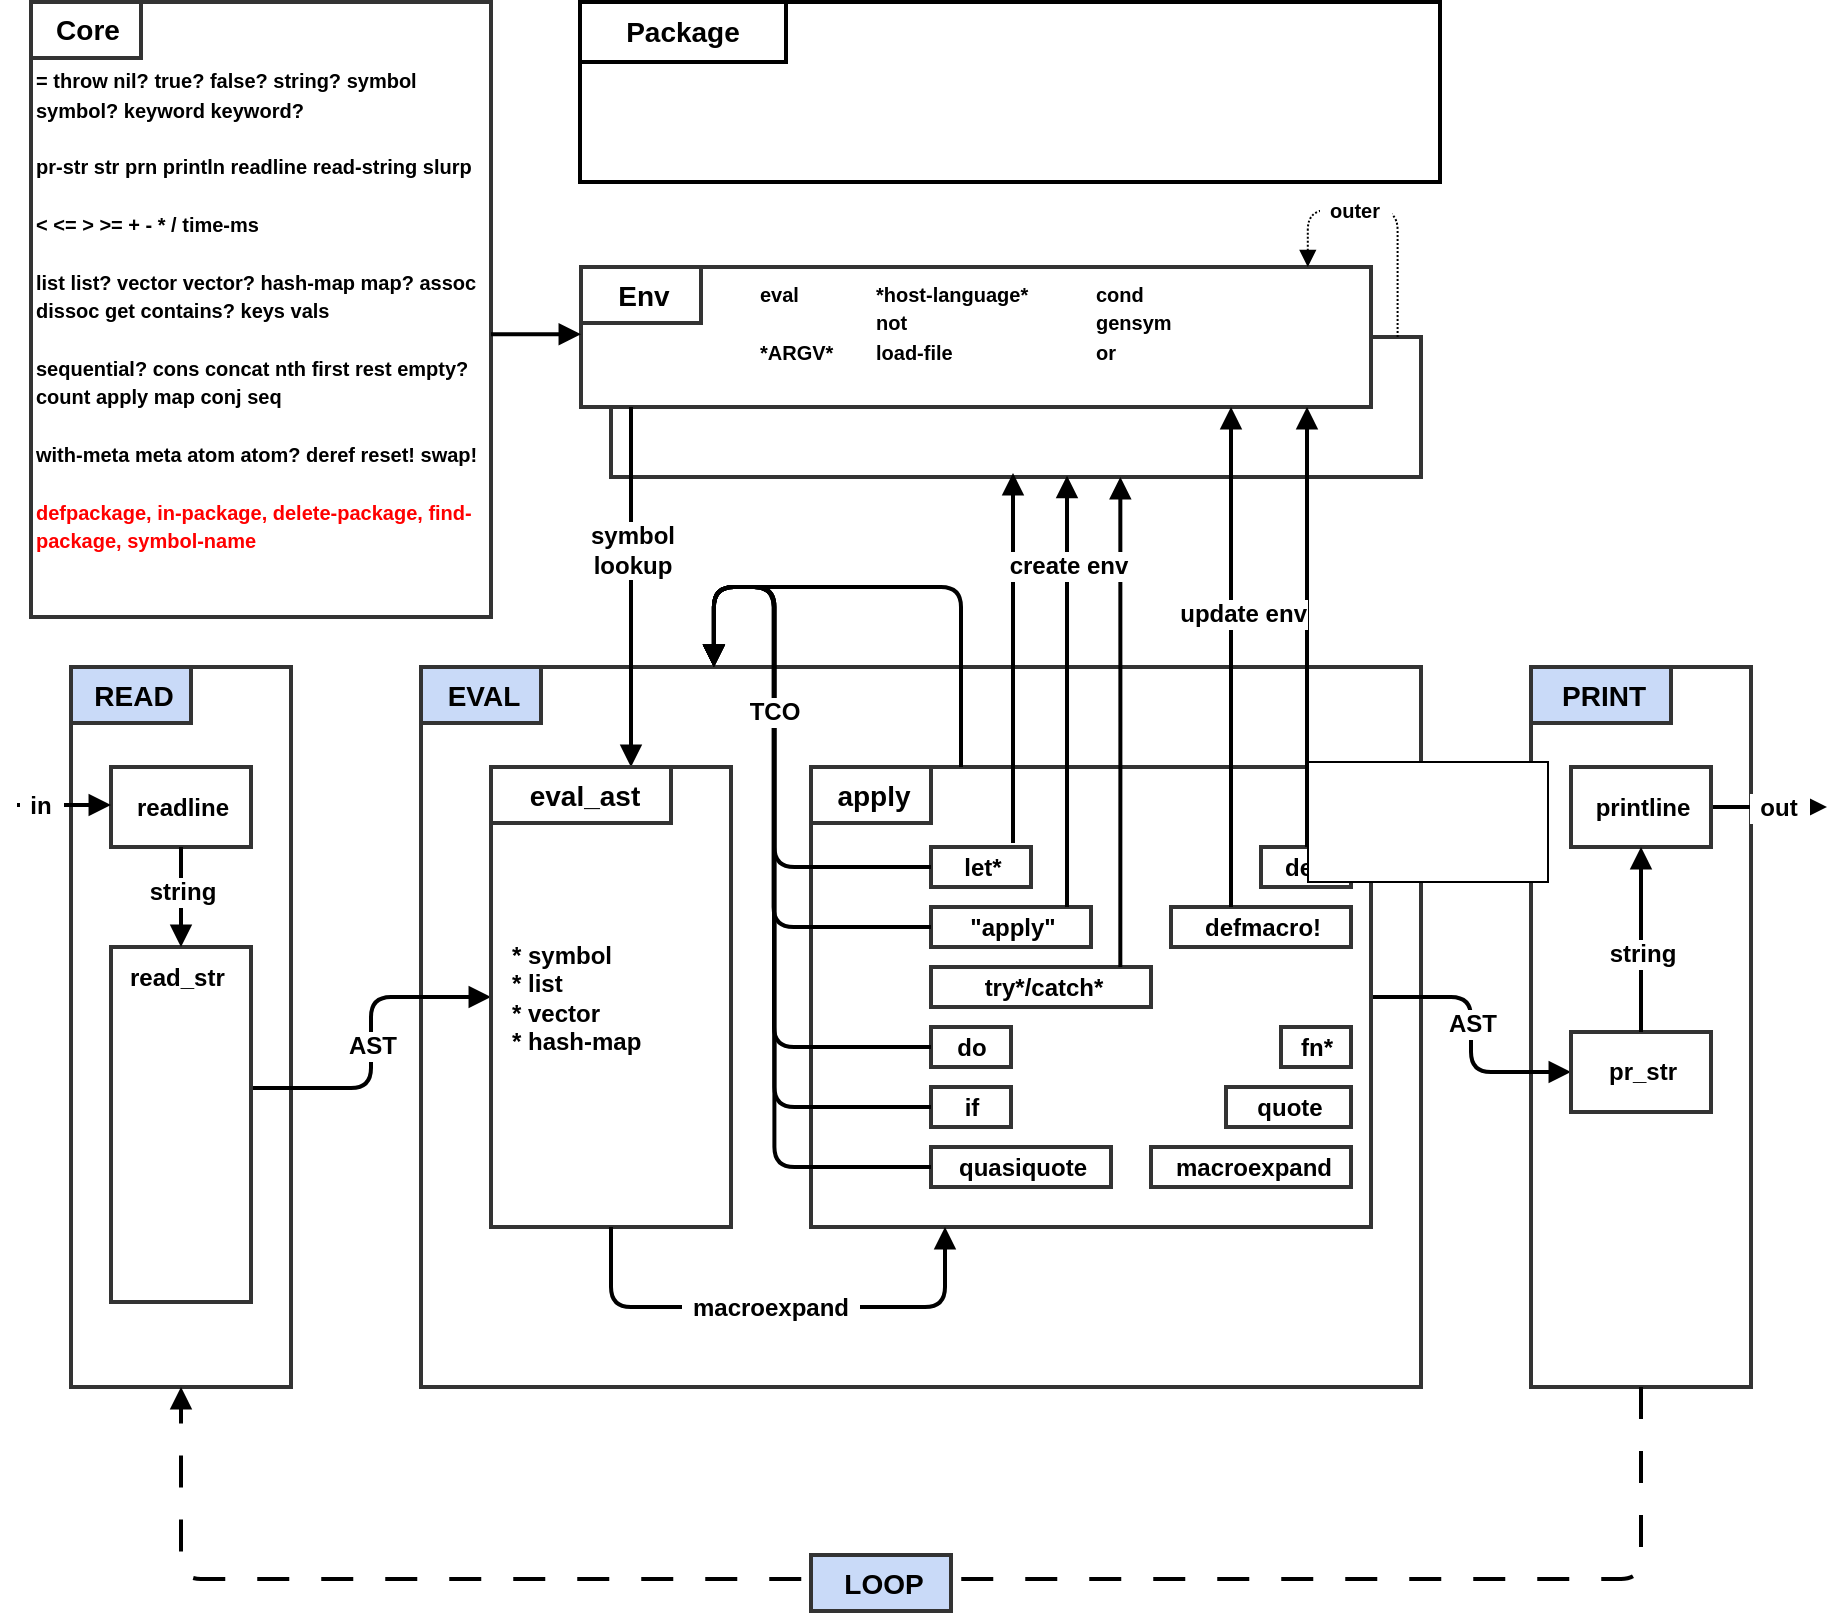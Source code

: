 <mxfile version="21.2.8" type="device">
  <diagram name="Seite-1" id="QAbAI5rMIwtQ6K1eXTz9">
    <mxGraphModel dx="1434" dy="2159" grid="1" gridSize="10" guides="1" tooltips="1" connect="1" arrows="1" fold="1" page="1" pageScale="1" pageWidth="827" pageHeight="1169" math="0" shadow="0">
      <root>
        <mxCell id="0" />
        <mxCell id="1" parent="0" />
        <mxCell id="bmq9btDstb2rBGlfxvXh-1" value="" style="group" vertex="1" connectable="0" parent="1">
          <mxGeometry x="306" y="-80" width="523" height="160" as="geometry" />
        </mxCell>
        <mxCell id="4_vxQsadACFQhMmcrZ8h-2" value="" style="rounded=0;whiteSpace=wrap;html=1;strokeWidth=2;" parent="bmq9btDstb2rBGlfxvXh-1" vertex="1">
          <mxGeometry width="430" height="90" as="geometry" />
        </mxCell>
        <mxCell id="4_vxQsadACFQhMmcrZ8h-3" value="&lt;b&gt;&lt;font style=&quot;font-size: 14px;&quot;&gt;Package&lt;/font&gt;&lt;/b&gt;" style="rounded=0;whiteSpace=wrap;html=1;strokeWidth=2;" parent="bmq9btDstb2rBGlfxvXh-1" vertex="1">
          <mxGeometry width="103" height="30" as="geometry" />
        </mxCell>
        <mxCell id="c9HfcHfPdhRfk0jndsiD-1" value="&lt;div style=&#39;width: 385.8px;height:auto;word-break: break-word;&#39;&gt;&lt;div align=&quot;left&quot;&gt;&lt;span style=&quot;font-size:12px;font-weight:bold;font-family:Arial;text-decoration:none; line-height: normal;&quot;&gt;ENV&lt;/span&gt;&lt;/div&gt;&lt;/div&gt;" style="shape=rect;shadow=0;strokeWidth=2;fillColor=#FFFFFF;strokeColor=#333333;opacity=100.0;html=1;nl2Br=0;verticalAlign=top;align=left;spacingLeft=14.1;spacingRight=6;spacingTop=1.0;spacingBottom=8;whiteSpace=wrap;gliffyId=56;" parent="1" vertex="1">
          <mxGeometry x="321.5" y="87.5" width="405" height="70" as="geometry" />
        </mxCell>
        <mxCell id="c9HfcHfPdhRfk0jndsiD-2" style="shape=rect;shadow=0;strokeWidth=2;fillColor=#FFFFFF;strokeColor=#333333;opacity=100.0;gliffyId=0;" parent="1" vertex="1">
          <mxGeometry x="51.5" y="252.5" width="110" height="360" as="geometry" />
        </mxCell>
        <mxCell id="c9HfcHfPdhRfk0jndsiD-3" style="shape=rect;shadow=0;strokeWidth=2;fillColor=#FFFFFF;strokeColor=#333333;opacity=100.0;gliffyId=2;" parent="1" vertex="1">
          <mxGeometry x="226.5" y="252.5" width="500" height="360" as="geometry" />
        </mxCell>
        <mxCell id="c9HfcHfPdhRfk0jndsiD-4" style="shape=filledEdge;strokeWidth=2;strokeColor=#000000;fillColor=none;startArrow=none;startFill=0;startSize=6;endArrow=block;endFill=1;endSize=6;rounded=1;html=1;nl2Br=0;gliffyId=9;edgeStyle=orthogonalEdgeStyle;" parent="1" source="c9HfcHfPdhRfk0jndsiD-13" target="c9HfcHfPdhRfk0jndsiD-10" edge="1">
          <mxGeometry width="100" height="100" relative="1" as="geometry">
            <Array as="points">
              <mxPoint x="141.5" y="463.033" />
              <mxPoint x="201.5" y="463.033" />
              <mxPoint x="201.5" y="417.5" />
              <mxPoint x="261.5" y="417.5" />
            </Array>
          </mxGeometry>
        </mxCell>
        <mxCell id="c9HfcHfPdhRfk0jndsiD-5" value="&lt;div style=&#39;width: 35.0px;height:auto;word-break: break-word;&#39;&gt;&lt;div align=&quot;center&quot;&gt;&lt;span style=&quot;font-size:12px;font-weight:bold;font-family:Arial; line-height: 0;&quot;&gt;&lt;span style=&quot; line-height: normal;&quot;&gt;AST&lt;/span&gt;&lt;/span&gt;&lt;/div&gt;&lt;/div&gt;" style="text;html=1;nl2Br=0;points=[];labelBackgroundColor=#FFFFFF;html=1;nl2Br=0;verticalAlign=middle;align=center;spacingLeft=0.0;spacingRight=0;gliffyId=98;" parent="c9HfcHfPdhRfk0jndsiD-4" vertex="1">
          <mxGeometry x="-0.023" relative="1" as="geometry">
            <mxPoint as="offset" />
          </mxGeometry>
        </mxCell>
        <mxCell id="c9HfcHfPdhRfk0jndsiD-6" style="shape=rect;shadow=0;strokeWidth=2;fillColor=#FFFFFF;strokeColor=#333333;opacity=100.0;gliffyId=13;" parent="1" vertex="1">
          <mxGeometry x="781.5" y="252.5" width="110" height="360" as="geometry" />
        </mxCell>
        <mxCell id="c9HfcHfPdhRfk0jndsiD-7" style="shape=filledEdge;strokeWidth=2;strokeColor=#000000;fillColor=none;startArrow=none;startFill=0;startSize=6;endArrow=block;endFill=1;endSize=6;rounded=1;dashed=1;fixDash=1;dashPattern=16.0 16.0;gliffyId=15;edgeStyle=orthogonalEdgeStyle;" parent="1" source="c9HfcHfPdhRfk0jndsiD-6" target="c9HfcHfPdhRfk0jndsiD-2" edge="1">
          <mxGeometry width="100" height="100" relative="1" as="geometry">
            <Array as="points">
              <mxPoint x="836.5" y="612.5" />
              <mxPoint x="836.5" y="708.5" />
              <mxPoint x="106.5" y="708.5" />
              <mxPoint x="106.5" y="612.5" />
            </Array>
          </mxGeometry>
        </mxCell>
        <mxCell id="c9HfcHfPdhRfk0jndsiD-8" style="shape=filledEdge;strokeWidth=2;strokeColor=#000000;fillColor=none;startArrow=none;startFill=0;startSize=6;endArrow=block;endFill=1;endSize=6;rounded=1;html=1;nl2Br=0;gliffyId=17;edgeStyle=orthogonalEdgeStyle;" parent="1" source="c9HfcHfPdhRfk0jndsiD-11" target="c9HfcHfPdhRfk0jndsiD-21" edge="1">
          <mxGeometry width="100" height="100" relative="1" as="geometry">
            <Array as="points">
              <mxPoint x="701.5" y="417.5" />
              <mxPoint x="751.5" y="417.5" />
              <mxPoint x="751.5" y="455" />
              <mxPoint x="801.5" y="455" />
            </Array>
          </mxGeometry>
        </mxCell>
        <mxCell id="c9HfcHfPdhRfk0jndsiD-9" value="&lt;div style=&#39;width: 35.0px;height:auto;word-break: break-word;&#39;&gt;&lt;div align=&quot;center&quot;&gt;&lt;span style=&quot;font-size:12px;font-weight:bold;font-family:Arial; line-height: 0;&quot;&gt;&lt;span style=&quot; line-height: normal;&quot;&gt;AST&lt;/span&gt;&lt;/span&gt;&lt;/div&gt;&lt;/div&gt;" style="text;html=1;nl2Br=0;points=[];labelBackgroundColor=#FFFFFF;html=1;nl2Br=0;verticalAlign=middle;align=center;spacingLeft=0.0;spacingRight=0;gliffyId=99;" parent="c9HfcHfPdhRfk0jndsiD-8" vertex="1">
          <mxGeometry x="-0.075" relative="1" as="geometry">
            <mxPoint as="offset" />
          </mxGeometry>
        </mxCell>
        <mxCell id="c9HfcHfPdhRfk0jndsiD-10" value="&lt;div style=&#39;width: 113.0px;height:auto;word-break: break-word;&#39;&gt;&lt;div align=&quot;left&quot;&gt;&lt;span style=&quot;font-size:12px;font-weight:bold;font-family:Arial;text-decoration:none; line-height: 0;&quot;&gt;&lt;span style=&quot;text-decoration:none; line-height: normal;&quot;&gt;* symbol&lt;/span&gt;&lt;/span&gt;&lt;/div&gt;&lt;div align=&quot;left&quot;&gt;&lt;span style=&quot;font-size:12px;font-weight:bold;font-family:Arial;text-decoration:none; line-height: 0;&quot;&gt;&lt;span style=&quot;text-decoration:none; line-height: normal;&quot;&gt;* list&lt;/span&gt;&lt;/span&gt;&lt;/div&gt;&lt;div align=&quot;left&quot;&gt;&lt;span style=&quot;font-size:12px;font-weight:bold;font-family:Arial;text-decoration:none; line-height: 0;&quot;&gt;&lt;span style=&quot;text-decoration:none; line-height: normal;&quot;&gt;* vector&lt;/span&gt;&lt;/span&gt;&lt;/div&gt;&lt;div align=&quot;left&quot;&gt;&lt;span style=&quot;font-size:12px;font-weight:bold;font-family:Arial;text-decoration:none; line-height: 0;&quot;&gt;&lt;span style=&quot;text-decoration:none; line-height: normal;&quot;&gt;* hash-map&lt;/span&gt;&lt;/span&gt;&lt;/div&gt;&lt;/div&gt;" style="shape=rect;shadow=0;strokeWidth=2;fillColor=#FFFFFF;strokeColor=#333333;opacity=100.0;html=1;nl2Br=0;verticalAlign=middle;align=left;spacingLeft=8.0;spacingRight=6;whiteSpace=wrap;gliffyId=18;" parent="1" vertex="1">
          <mxGeometry x="261.5" y="302.5" width="120" height="230" as="geometry" />
        </mxCell>
        <mxCell id="c9HfcHfPdhRfk0jndsiD-11" style="shape=rect;shadow=0;strokeWidth=2;fillColor=#FFFFFF;strokeColor=#333333;opacity=100.0;gliffyId=20;" parent="1" vertex="1">
          <mxGeometry x="421.5" y="302.5" width="280" height="230" as="geometry" />
        </mxCell>
        <mxCell id="c9HfcHfPdhRfk0jndsiD-12" value="&lt;div style=&#39;width: 64.2px;height:auto;word-break: break-word;&#39;&gt;&lt;div align=&quot;center&quot;&gt;&lt;span style=&quot;font-size:12px;font-weight:bold;font-family:Arial;text-decoration:none; line-height: 0;&quot;&gt;&lt;span style=&quot;text-decoration:none; line-height: normal;&quot;&gt;readline&lt;/span&gt;&lt;/span&gt;&lt;/div&gt;&lt;/div&gt;" style="shape=rect;shadow=0;strokeWidth=2;fillColor=#FFFFFF;strokeColor=#333333;opacity=100.0;html=1;nl2Br=0;verticalAlign=middle;align=center;spacingLeft=7.4;spacingRight=6;whiteSpace=wrap;gliffyId=22;" parent="1" vertex="1">
          <mxGeometry x="71.5" y="302.5" width="70" height="40" as="geometry" />
        </mxCell>
        <mxCell id="c9HfcHfPdhRfk0jndsiD-13" value="&lt;div style=&#39;width: 64.2px;height:auto;word-break: break-word;&#39;&gt;&lt;div align=&quot;left&quot;&gt;&lt;span style=&quot;font-size:12px;font-weight:bold;font-family:Arial;text-decoration:none; line-height: 0;&quot;&gt;&lt;span style=&quot;text-decoration:none; line-height: normal;&quot;&gt;read_str&lt;/span&gt;&lt;/span&gt;&lt;/div&gt;&lt;/div&gt;" style="shape=rect;shadow=0;strokeWidth=2;fillColor=#FFFFFF;strokeColor=#333333;opacity=100.0;html=1;nl2Br=0;verticalAlign=top;align=left;spacingLeft=7.4;spacingRight=6;spacingTop=1.0;spacingBottom=8;whiteSpace=wrap;gliffyId=24;" parent="1" vertex="1">
          <mxGeometry x="71.5" y="392.5" width="70" height="177.5" as="geometry" />
        </mxCell>
        <mxCell id="c9HfcHfPdhRfk0jndsiD-14" style="shape=filledEdge;strokeWidth=2;strokeColor=#000000;fillColor=none;startArrow=none;startFill=0;startSize=6;endArrow=block;endFill=1;endSize=6;rounded=1;html=1;nl2Br=0;gliffyId=26;edgeStyle=orthogonalEdgeStyle;" parent="1" source="c9HfcHfPdhRfk0jndsiD-12" target="c9HfcHfPdhRfk0jndsiD-13" edge="1">
          <mxGeometry width="100" height="100" relative="1" as="geometry">
            <Array as="points">
              <mxPoint x="106.5" y="342.5" />
              <mxPoint x="106.5" y="359.167" />
              <mxPoint x="106.5" y="375.833" />
              <mxPoint x="106.5" y="392.5" />
            </Array>
          </mxGeometry>
        </mxCell>
        <mxCell id="c9HfcHfPdhRfk0jndsiD-15" value="&lt;div style=&#39;width: 44.0px;height:auto;word-break: break-word;&#39;&gt;&lt;div align=&quot;center&quot;&gt;&lt;span style=&quot;font-size:12px;font-weight:bold;font-family:Arial; line-height: 0;&quot;&gt;&lt;span style=&quot; line-height: normal;&quot;&gt;string&lt;/span&gt;&lt;/span&gt;&lt;/div&gt;&lt;/div&gt;" style="text;html=1;nl2Br=0;points=[];labelBackgroundColor=#FFFFFF;html=1;nl2Br=0;verticalAlign=middle;align=center;spacingLeft=0.0;spacingRight=0;gliffyId=184;" parent="c9HfcHfPdhRfk0jndsiD-14" vertex="1">
          <mxGeometry x="-0.12" relative="1" as="geometry">
            <mxPoint as="offset" />
          </mxGeometry>
        </mxCell>
        <mxCell id="c9HfcHfPdhRfk0jndsiD-16" style="shape=filledEdge;strokeWidth=2;strokeColor=#000000;fillColor=none;startArrow=none;startFill=0;startSize=6;endArrow=block;endFill=1;endSize=6;rounded=1;html=1;nl2Br=0;gliffyId=27;edgeStyle=orthogonalEdgeStyle;" parent="1" target="c9HfcHfPdhRfk0jndsiD-12" edge="1">
          <mxGeometry width="100" height="100" relative="1" as="geometry">
            <mxPoint x="24.5" y="321.5" as="sourcePoint" />
            <Array as="points">
              <mxPoint x="40.17" y="321.5" />
              <mxPoint x="55.84" y="321.5" />
              <mxPoint x="71.511" y="321.5" />
            </Array>
          </mxGeometry>
        </mxCell>
        <mxCell id="c9HfcHfPdhRfk0jndsiD-17" value="&lt;div style=&#39;width: 22.0px;height:auto;word-break: break-word;&#39;&gt;&lt;div align=&quot;center&quot;&gt;&lt;span style=&quot;font-size:12px;font-weight:bold;font-family:Arial; line-height: 0;&quot;&gt;&lt;span style=&quot; line-height: normal;&quot;&gt;in&lt;/span&gt;&lt;/span&gt;&lt;/div&gt;&lt;/div&gt;" style="text;html=1;nl2Br=0;points=[];labelBackgroundColor=#FFFFFF;html=1;nl2Br=0;verticalAlign=middle;align=center;spacingLeft=0.0;spacingRight=0;gliffyId=100;" parent="c9HfcHfPdhRfk0jndsiD-16" vertex="1">
          <mxGeometry x="-0.532" relative="1" as="geometry">
            <mxPoint as="offset" />
          </mxGeometry>
        </mxCell>
        <mxCell id="c9HfcHfPdhRfk0jndsiD-18" style="shape=filledEdge;strokeWidth=2;strokeColor=#000000;fillColor=none;startArrow=none;startFill=0;startSize=6;endArrow=block;endFill=1;endSize=6;rounded=1;html=1;nl2Br=0;gliffyId=29;edgeStyle=orthogonalEdgeStyle;" parent="1" source="c9HfcHfPdhRfk0jndsiD-20" edge="1">
          <mxGeometry width="100" height="100" relative="1" as="geometry">
            <mxPoint x="929.5" y="322.5" as="targetPoint" />
            <Array as="points">
              <mxPoint x="871.5" y="322.5" />
              <mxPoint x="890.833" y="322.5" />
              <mxPoint x="910.167" y="322.5" />
            </Array>
          </mxGeometry>
        </mxCell>
        <mxCell id="c9HfcHfPdhRfk0jndsiD-19" value="&lt;div style=&#39;width: 30.0px;height:auto;word-break: break-word;&#39;&gt;&lt;div align=&quot;center&quot;&gt;&lt;span style=&quot;font-size:12px;font-weight:bold;font-family:Arial; line-height: 0;&quot;&gt;&lt;span style=&quot; line-height: normal;&quot;&gt;out&lt;/span&gt;&lt;/span&gt;&lt;/div&gt;&lt;/div&gt;" style="text;html=1;nl2Br=0;points=[];labelBackgroundColor=#FFFFFF;html=1;nl2Br=0;verticalAlign=middle;align=center;spacingLeft=0.0;spacingRight=0;gliffyId=109;" parent="c9HfcHfPdhRfk0jndsiD-18" vertex="1">
          <mxGeometry x="0.138" relative="1" as="geometry">
            <mxPoint as="offset" />
          </mxGeometry>
        </mxCell>
        <mxCell id="c9HfcHfPdhRfk0jndsiD-20" value="&lt;div style=&#39;width: 64.2px;height:auto;word-break: break-word;&#39;&gt;&lt;div align=&quot;center&quot;&gt;&lt;span style=&quot;font-size:12px;font-weight:bold;font-family:Arial;text-decoration:none; line-height: 0;&quot;&gt;&lt;span style=&quot;text-decoration:none; line-height: normal;&quot;&gt;printline&lt;/span&gt;&lt;/span&gt;&lt;/div&gt;&lt;/div&gt;" style="shape=rect;shadow=0;strokeWidth=2;fillColor=#FFFFFF;strokeColor=#333333;opacity=100.0;html=1;nl2Br=0;verticalAlign=middle;align=center;spacingLeft=7.4;spacingRight=6;whiteSpace=wrap;gliffyId=30;" parent="1" vertex="1">
          <mxGeometry x="801.5" y="302.5" width="70" height="40" as="geometry" />
        </mxCell>
        <mxCell id="c9HfcHfPdhRfk0jndsiD-21" value="&lt;div style=&#39;width: 64.2px;height:auto;word-break: break-word;&#39;&gt;&lt;div align=&quot;center&quot;&gt;&lt;span style=&quot;font-size:12px;font-weight:bold;font-family:Arial;text-decoration:none; line-height: 0;&quot;&gt;&lt;span style=&quot;text-decoration:none; line-height: normal;&quot;&gt;pr_str&lt;/span&gt;&lt;/span&gt;&lt;/div&gt;&lt;/div&gt;" style="shape=rect;shadow=0;strokeWidth=2;fillColor=#FFFFFF;strokeColor=#333333;opacity=100.0;html=1;nl2Br=0;verticalAlign=middle;align=center;spacingLeft=7.4;spacingRight=6;whiteSpace=wrap;gliffyId=32;" parent="1" vertex="1">
          <mxGeometry x="801.5" y="435" width="70" height="40" as="geometry" />
        </mxCell>
        <mxCell id="c9HfcHfPdhRfk0jndsiD-22" style="shape=filledEdge;strokeWidth=2;strokeColor=#000000;fillColor=none;startArrow=none;startFill=0;startSize=6;endArrow=block;endFill=1;endSize=6;rounded=1;html=1;nl2Br=0;gliffyId=34;edgeStyle=orthogonalEdgeStyle;" parent="1" source="c9HfcHfPdhRfk0jndsiD-21" target="c9HfcHfPdhRfk0jndsiD-20" edge="1">
          <mxGeometry width="100" height="100" relative="1" as="geometry">
            <Array as="points">
              <mxPoint x="836.5" y="435" />
              <mxPoint x="836.5" y="404.167" />
              <mxPoint x="836.5" y="373.333" />
              <mxPoint x="836.5" y="342.5" />
            </Array>
          </mxGeometry>
        </mxCell>
        <mxCell id="c9HfcHfPdhRfk0jndsiD-23" value="&lt;div style=&#39;width: 44.0px;height:auto;word-break: break-word;&#39;&gt;&lt;div align=&quot;center&quot;&gt;&lt;span style=&quot;font-size:12px;font-weight:bold;font-family:Arial; line-height: 0;&quot;&gt;&lt;span style=&quot; line-height: normal;&quot;&gt;string&lt;/span&gt;&lt;/span&gt;&lt;/div&gt;&lt;/div&gt;" style="text;html=1;nl2Br=0;points=[];labelBackgroundColor=#FFFFFF;html=1;nl2Br=0;verticalAlign=middle;align=center;spacingLeft=0.0;spacingRight=0;gliffyId=185;" parent="c9HfcHfPdhRfk0jndsiD-22" vertex="1">
          <mxGeometry x="-0.157" relative="1" as="geometry">
            <mxPoint as="offset" />
          </mxGeometry>
        </mxCell>
        <mxCell id="c9HfcHfPdhRfk0jndsiD-24" style="shape=filledEdge;strokeWidth=2;strokeColor=#000000;fillColor=none;startArrow=none;startFill=0;startSize=6;endArrow=block;endFill=1;endSize=6;rounded=1;gliffyId=36;edgeStyle=orthogonalEdgeStyle;" parent="1" source="c9HfcHfPdhRfk0jndsiD-11" target="c9HfcHfPdhRfk0jndsiD-3" edge="1">
          <mxGeometry width="100" height="100" relative="1" as="geometry">
            <Array as="points">
              <mxPoint x="496.5" y="302.5" />
              <mxPoint x="496.5" y="212.5" />
              <mxPoint x="372.947" y="212.5" />
              <mxPoint x="372.947" y="252.5" />
            </Array>
          </mxGeometry>
        </mxCell>
        <mxCell id="c9HfcHfPdhRfk0jndsiD-25" style="shape=filledEdge;strokeWidth=2;strokeColor=#000000;fillColor=none;startArrow=none;startFill=0;startSize=6;endArrow=block;endFill=1;endSize=6;rounded=1;html=1;nl2Br=0;gliffyId=42;edgeStyle=orthogonalEdgeStyle;" parent="1" source="c9HfcHfPdhRfk0jndsiD-10" target="c9HfcHfPdhRfk0jndsiD-11" edge="1">
          <mxGeometry width="100" height="100" relative="1" as="geometry">
            <Array as="points">
              <mxPoint x="321.5" y="532.5" />
              <mxPoint x="321.5" y="572.5" />
              <mxPoint x="488.5" y="572.5" />
              <mxPoint x="488.5" y="532.5" />
            </Array>
          </mxGeometry>
        </mxCell>
        <mxCell id="c9HfcHfPdhRfk0jndsiD-26" value="&lt;div style=&#39;width: 89.0px;height:auto;word-break: break-word;&#39;&gt;&lt;div align=&quot;center&quot;&gt;&lt;span style=&quot;font-size:12px;font-weight:bold;font-family:Arial; line-height: 0;&quot;&gt;&lt;span style=&quot; line-height: normal;&quot;&gt;macroexpand&lt;/span&gt;&lt;/span&gt;&lt;/div&gt;&lt;/div&gt;" style="text;html=1;nl2Br=0;points=[];labelBackgroundColor=#FFFFFF;html=1;nl2Br=0;verticalAlign=middle;align=center;spacingLeft=0.0;spacingRight=0;gliffyId=187;" parent="c9HfcHfPdhRfk0jndsiD-25" vertex="1">
          <mxGeometry x="-0.031" relative="1" as="geometry">
            <mxPoint as="offset" />
          </mxGeometry>
        </mxCell>
        <mxCell id="c9HfcHfPdhRfk0jndsiD-27" style="shape=rect;shadow=0;strokeWidth=2;fillColor=#FFFFFF;strokeColor=#333333;opacity=100.0;gliffyId=44;" parent="1" vertex="1">
          <mxGeometry x="306.5" y="52.5" width="395" height="70" as="geometry" />
        </mxCell>
        <mxCell id="c9HfcHfPdhRfk0jndsiD-28" style="shape=filledEdge;strokeWidth=2;strokeColor=#000000;fillColor=none;startArrow=none;startFill=0;startSize=6;endArrow=block;endFill=1;endSize=6;rounded=1;html=1;nl2Br=0;gliffyId=46;edgeStyle=orthogonalEdgeStyle;" parent="1" source="c9HfcHfPdhRfk0jndsiD-27" target="c9HfcHfPdhRfk0jndsiD-34" edge="1">
          <mxGeometry width="100" height="100" relative="1" as="geometry">
            <Array as="points">
              <mxPoint x="331.5" y="122.5" />
              <mxPoint x="331.5" y="182.504" />
              <mxPoint x="331.5" y="242.507" />
              <mxPoint x="331.5" y="302.511" />
            </Array>
          </mxGeometry>
        </mxCell>
        <mxCell id="c9HfcHfPdhRfk0jndsiD-29" value="&lt;div style=&#39;width: 53.0px;height:auto;word-break: break-word;&#39;&gt;&lt;div align=&quot;center&quot;&gt;&lt;span style=&quot;font-size:12px;font-weight:bold;font-family:Arial; line-height: 0;&quot;&gt;&lt;span style=&quot; line-height: normal;&quot;&gt;symbol&lt;/span&gt;&lt;/span&gt;&lt;/div&gt;&lt;div align=&quot;center&quot;&gt;&lt;span style=&quot;font-size:12px;font-weight:bold;font-family:Arial; line-height: 0;&quot;&gt;&lt;span style=&quot; line-height: normal;&quot;&gt;lookup&lt;/span&gt;&lt;/span&gt;&lt;/div&gt;&lt;/div&gt;" style="text;html=1;nl2Br=0;points=[];labelBackgroundColor=#FFFFFF;html=1;nl2Br=0;verticalAlign=middle;align=center;spacingLeft=0.0;spacingRight=0;gliffyId=112;" parent="c9HfcHfPdhRfk0jndsiD-28" vertex="1">
          <mxGeometry x="-0.211" relative="1" as="geometry">
            <mxPoint as="offset" />
          </mxGeometry>
        </mxCell>
        <mxCell id="c9HfcHfPdhRfk0jndsiD-30" style="shape=filledEdge;strokeWidth=2;strokeColor=#000000;fillColor=none;startArrow=none;startFill=0;startSize=6;endArrow=block;endFill=1;endSize=6;rounded=1;gliffyId=53;edgeStyle=orthogonalEdgeStyle;" parent="1" edge="1">
          <mxGeometry width="100" height="100" relative="1" as="geometry">
            <mxPoint x="522.5" y="340.505" as="sourcePoint" />
            <mxPoint x="522.5" y="155.5" as="targetPoint" />
            <Array as="points">
              <mxPoint x="522.5" y="248.002" />
            </Array>
          </mxGeometry>
        </mxCell>
        <mxCell id="c9HfcHfPdhRfk0jndsiD-31" style="shape=filledEdge;strokeWidth=1;strokeColor=#000000;fillColor=none;startArrow=none;startFill=0;startSize=6;endArrow=block;endFill=1;endSize=6;rounded=1;dashed=1;fixDash=1;dashPattern=1.0 1.0;html=1;nl2Br=0;gliffyId=58;edgeStyle=orthogonalEdgeStyle;" parent="1" source="c9HfcHfPdhRfk0jndsiD-1" target="c9HfcHfPdhRfk0jndsiD-27" edge="1">
          <mxGeometry width="100" height="100" relative="1" as="geometry">
            <Array as="points">
              <mxPoint x="714.809" y="87.5" />
              <mxPoint x="714.809" y="24" />
              <mxPoint x="669.9" y="24" />
              <mxPoint x="669.9" y="52.5" />
            </Array>
          </mxGeometry>
        </mxCell>
        <mxCell id="c9HfcHfPdhRfk0jndsiD-32" value="&lt;div style=&#39;width: 36.0px;height:auto;word-break: break-word;&#39;&gt;&lt;div align=&quot;center&quot;&gt;&lt;span style=&quot;font-size:10px;font-weight:bold;font-family:Arial; line-height: 0;&quot;&gt;&lt;span style=&quot; line-height: normal;&quot;&gt;outer&lt;/span&gt;&lt;/span&gt;&lt;/div&gt;&lt;/div&gt;" style="text;html=1;nl2Br=0;points=[];labelBackgroundColor=#FFFFFF;html=1;nl2Br=0;verticalAlign=middle;align=center;spacingLeft=0.0;spacingRight=0;gliffyId=168;" parent="c9HfcHfPdhRfk0jndsiD-31" vertex="1">
          <mxGeometry x="0.255" relative="1" as="geometry">
            <mxPoint as="offset" />
          </mxGeometry>
        </mxCell>
        <mxCell id="c9HfcHfPdhRfk0jndsiD-33" value="&lt;div style=&#39;width: 53.0px;height:auto;word-break: break-word;&#39;&gt;&lt;div align=&quot;center&quot;&gt;&lt;span style=&quot;font-size:14px;font-weight:bold;font-family:Arial;text-decoration:none; line-height: normal;&quot;&gt;apply&lt;/span&gt;&lt;/div&gt;&lt;/div&gt;" style="shape=rect;shadow=0;strokeWidth=2;fillColor=#FFFFFF;strokeColor=#333333;opacity=100.0;html=1;nl2Br=0;verticalAlign=middle;align=center;spacingLeft=8.0;spacingRight=6;whiteSpace=wrap;gliffyId=87;" parent="1" vertex="1">
          <mxGeometry x="421.5" y="302.5" width="60" height="28" as="geometry" />
        </mxCell>
        <mxCell id="c9HfcHfPdhRfk0jndsiD-34" value="&lt;div style=&#39;width: 81.0px;height:auto;word-break: break-word;&#39;&gt;&lt;div align=&quot;center&quot;&gt;&lt;span style=&quot;font-size:14px;font-weight:bold;font-family:Arial;text-decoration:none; line-height: normal;&quot;&gt;eval_ast&lt;/span&gt;&lt;/div&gt;&lt;/div&gt;" style="shape=rect;shadow=0;strokeWidth=2;fillColor=#FFFFFF;strokeColor=#333333;opacity=100.0;html=1;nl2Br=0;verticalAlign=middle;align=center;spacingLeft=9.0;spacingRight=6;whiteSpace=wrap;gliffyId=90;" parent="1" vertex="1">
          <mxGeometry x="261.5" y="302.5" width="90" height="28" as="geometry" />
        </mxCell>
        <mxCell id="c9HfcHfPdhRfk0jndsiD-35" value="&lt;div style=&#39;width: 53.0px;height:auto;word-break: break-word;&#39;&gt;&lt;div align=&quot;center&quot;&gt;&lt;span style=&quot;font-size:14px;font-weight:bold;font-family:Arial;text-decoration:none; line-height: normal;&quot;&gt;READ&lt;/span&gt;&lt;/div&gt;&lt;/div&gt;" style="shape=rect;shadow=0;strokeWidth=2;fillColor=#c9daf8;strokeColor=#333333;opacity=100.0;html=1;nl2Br=0;verticalAlign=middle;align=center;spacingLeft=8.0;spacingRight=6;whiteSpace=wrap;gliffyId=92;" parent="1" vertex="1">
          <mxGeometry x="51.5" y="252.5" width="60" height="28" as="geometry" />
        </mxCell>
        <mxCell id="c9HfcHfPdhRfk0jndsiD-36" value="&lt;div style=&#39;width: 53.0px;height:auto;word-break: break-word;&#39;&gt;&lt;div align=&quot;center&quot;&gt;&lt;span style=&quot;font-size:14px;font-weight:bold;font-family:Arial;text-decoration:none; line-height: normal;&quot;&gt;EVAL&lt;/span&gt;&lt;/div&gt;&lt;/div&gt;" style="shape=rect;shadow=0;strokeWidth=2;fillColor=#c9daf8;strokeColor=#333333;opacity=100.0;html=1;nl2Br=0;verticalAlign=middle;align=center;spacingLeft=8.0;spacingRight=6;whiteSpace=wrap;gliffyId=94;" parent="1" vertex="1">
          <mxGeometry x="226.5" y="252.5" width="60" height="28" as="geometry" />
        </mxCell>
        <mxCell id="c9HfcHfPdhRfk0jndsiD-37" value="&lt;div style=&#39;width: 62.333px;height:auto;word-break: break-word;&#39;&gt;&lt;div align=&quot;center&quot;&gt;&lt;span style=&quot;font-size:14px;font-weight:bold;font-family:Arial;text-decoration:none; line-height: normal;&quot;&gt;PRINT&lt;/span&gt;&lt;/div&gt;&lt;/div&gt;" style="shape=rect;shadow=0;strokeWidth=2;fillColor=#c9daf8;strokeColor=#333333;opacity=100.0;html=1;nl2Br=0;verticalAlign=middle;align=center;spacingLeft=8.333;spacingRight=6;whiteSpace=wrap;gliffyId=96;" parent="1" vertex="1">
          <mxGeometry x="781.5" y="252.5" width="70" height="28" as="geometry" />
        </mxCell>
        <mxCell id="c9HfcHfPdhRfk0jndsiD-38" value="&lt;div style=&#39;width: 53.0px;height:auto;word-break: break-word;&#39;&gt;&lt;div align=&quot;center&quot;&gt;&lt;span style=&quot;font-size:14px;font-weight:bold;font-family:Arial;text-decoration:none; line-height: normal;&quot;&gt;Env&lt;/span&gt;&lt;/div&gt;&lt;/div&gt;" style="shape=rect;shadow=0;strokeWidth=2;fillColor=#FFFFFF;strokeColor=#333333;opacity=100.0;html=1;nl2Br=0;verticalAlign=middle;align=center;spacingLeft=8.0;spacingRight=6;whiteSpace=wrap;gliffyId=110;" parent="1" vertex="1">
          <mxGeometry x="306.5" y="52.5" width="60" height="28" as="geometry" />
        </mxCell>
        <mxCell id="c9HfcHfPdhRfk0jndsiD-39" value="&lt;div style=&#39;width: 102.6px;height:auto;word-break: break-word;&#39;&gt;&lt;div align=&quot;center&quot;&gt;&lt;span style=&quot;font-size:12px;font-weight:bold;font-family:Arial;text-decoration:none; line-height: 0;&quot;&gt;&lt;span style=&quot;text-decoration:none; line-height: normal;&quot;&gt;try*/catch*&lt;/span&gt;&lt;/span&gt;&lt;/div&gt;&lt;/div&gt;" style="shape=rect;shadow=0;strokeWidth=2;fillColor=#FFFFFF;strokeColor=#333333;opacity=100.0;html=1;nl2Br=0;verticalAlign=middle;align=center;spacingLeft=8.2;spacingRight=6;whiteSpace=wrap;gliffyId=122;" parent="1" vertex="1">
          <mxGeometry x="481.5" y="402.5" width="110" height="20" as="geometry" />
        </mxCell>
        <mxCell id="c9HfcHfPdhRfk0jndsiD-40" value="&lt;div style=&#39;width: 35.4px;height:auto;word-break: break-word;&#39;&gt;&lt;div align=&quot;center&quot;&gt;&lt;span style=&quot;font-size:12px;font-weight:bold;font-family:Arial;text-decoration:none; line-height: 0;&quot;&gt;&lt;span style=&quot;text-decoration:none; line-height: normal;&quot;&gt;do&lt;/span&gt;&lt;/span&gt;&lt;/div&gt;&lt;/div&gt;" style="shape=rect;shadow=0;strokeWidth=2;fillColor=#FFFFFF;strokeColor=#333333;opacity=100.0;html=1;nl2Br=0;verticalAlign=middle;align=center;spacingLeft=6.8;spacingRight=6;whiteSpace=wrap;gliffyId=124;" parent="1" vertex="1">
          <mxGeometry x="481.5" y="432.5" width="40" height="20" as="geometry" />
        </mxCell>
        <mxCell id="c9HfcHfPdhRfk0jndsiD-41" value="&lt;div style=&#39;width: 35.4px;height:auto;word-break: break-word;&#39;&gt;&lt;div align=&quot;center&quot;&gt;&lt;span style=&quot;font-size:12px;font-weight:bold;font-family:Arial; line-height: 0;&quot;&gt;&lt;span style=&quot; line-height: normal;&quot;&gt;if&lt;/span&gt;&lt;/span&gt;&lt;/div&gt;&lt;/div&gt;" style="shape=rect;shadow=0;strokeWidth=2;fillColor=#FFFFFF;strokeColor=#333333;opacity=100.0;html=1;nl2Br=0;verticalAlign=middle;align=center;spacingLeft=6.8;spacingRight=6;whiteSpace=wrap;gliffyId=126;" parent="1" vertex="1">
          <mxGeometry x="481.5" y="462.5" width="40" height="20" as="geometry" />
        </mxCell>
        <mxCell id="c9HfcHfPdhRfk0jndsiD-42" value="&lt;div style=&#39;width: 30.6px;height:auto;word-break: break-word;&#39;&gt;&lt;div align=&quot;center&quot;&gt;&lt;span style=&quot;font-size:12px;font-weight:bold;font-family:Arial; line-height: 0;&quot;&gt;&lt;span style=&quot; line-height: normal;&quot;&gt;fn*&lt;/span&gt;&lt;/span&gt;&lt;/div&gt;&lt;/div&gt;" style="shape=rect;shadow=0;strokeWidth=2;fillColor=#FFFFFF;strokeColor=#333333;opacity=100.0;html=1;nl2Br=0;verticalAlign=middle;align=center;spacingLeft=6.7;spacingRight=6;whiteSpace=wrap;gliffyId=128;" parent="1" vertex="1">
          <mxGeometry x="656.5" y="432.5" width="35" height="20" as="geometry" />
        </mxCell>
        <mxCell id="c9HfcHfPdhRfk0jndsiD-43" value="&lt;div style=&#39;width: 45.0px;height:auto;word-break: break-word;&#39;&gt;&lt;div align=&quot;center&quot;&gt;&lt;span style=&quot;font-size:12px;font-weight:bold;font-family:Arial; line-height: 0;&quot;&gt;&lt;span style=&quot; line-height: normal;&quot;&gt;let*&lt;/span&gt;&lt;/span&gt;&lt;/div&gt;&lt;/div&gt;" style="shape=rect;shadow=0;strokeWidth=2;fillColor=#FFFFFF;strokeColor=#333333;opacity=100.0;html=1;nl2Br=0;verticalAlign=middle;align=center;spacingLeft=7.0;spacingRight=6;whiteSpace=wrap;gliffyId=130;" parent="1" vertex="1">
          <mxGeometry x="481.5" y="342.5" width="50" height="20" as="geometry" />
        </mxCell>
        <mxCell id="c9HfcHfPdhRfk0jndsiD-44" value="&lt;div style=&#39;width: 40.2px;height:auto;word-break: break-word;&#39;&gt;&lt;div align=&quot;center&quot;&gt;&lt;span style=&quot;font-size:12px;font-weight:bold;font-family:Arial; line-height: 0;&quot;&gt;&lt;span style=&quot; line-height: normal;&quot;&gt;def!&lt;/span&gt;&lt;/span&gt;&lt;/div&gt;&lt;/div&gt;" style="shape=rect;shadow=0;strokeWidth=2;fillColor=#FFFFFF;strokeColor=#333333;opacity=100.0;html=1;nl2Br=0;verticalAlign=middle;align=center;spacingLeft=6.9;spacingRight=6;whiteSpace=wrap;gliffyId=134;" parent="1" vertex="1">
          <mxGeometry x="646.5" y="342.5" width="45" height="20" as="geometry" />
        </mxCell>
        <mxCell id="c9HfcHfPdhRfk0jndsiD-45" value="&lt;div style=&#39;width: 83.4px;height:auto;word-break: break-word;&#39;&gt;&lt;div align=&quot;center&quot;&gt;&lt;span style=&quot;font-size:12px;font-weight:bold;font-family:Arial; line-height: 0;&quot;&gt;&lt;span style=&quot; line-height: normal;&quot;&gt;defmacro!&lt;/span&gt;&lt;/span&gt;&lt;/div&gt;&lt;/div&gt;" style="shape=rect;shadow=0;strokeWidth=2;fillColor=#FFFFFF;strokeColor=#333333;opacity=100.0;html=1;nl2Br=0;verticalAlign=middle;align=center;spacingLeft=7.8;spacingRight=6;whiteSpace=wrap;gliffyId=136;" parent="1" vertex="1">
          <mxGeometry x="601.5" y="372.5" width="90" height="20" as="geometry" />
        </mxCell>
        <mxCell id="c9HfcHfPdhRfk0jndsiD-46" value="&lt;div style=&#39;width: 57.0px;height:auto;word-break: break-word;&#39;&gt;&lt;div align=&quot;center&quot;&gt;&lt;span style=&quot;font-size:12px;font-weight:bold;font-family:Arial; line-height: 0;&quot;&gt;&lt;span style=&quot; line-height: normal;&quot;&gt;quote&lt;/span&gt;&lt;/span&gt;&lt;/div&gt;&lt;/div&gt;" style="shape=rect;shadow=0;strokeWidth=2;fillColor=#FFFFFF;strokeColor=#333333;opacity=100.0;html=1;nl2Br=0;verticalAlign=middle;align=center;spacingLeft=7.25;spacingRight=6;whiteSpace=wrap;gliffyId=138;" parent="1" vertex="1">
          <mxGeometry x="629" y="462.5" width="62.5" height="20" as="geometry" />
        </mxCell>
        <mxCell id="c9HfcHfPdhRfk0jndsiD-47" value="&lt;div style=&#39;width: 83.4px;height:auto;word-break: break-word;&#39;&gt;&lt;div align=&quot;center&quot;&gt;&lt;span style=&quot;font-size:12px;font-weight:bold;font-family:Arial; line-height: 0;&quot;&gt;&lt;span style=&quot; line-height: normal;&quot;&gt;quasiquote&lt;/span&gt;&lt;/span&gt;&lt;/div&gt;&lt;/div&gt;" style="shape=rect;shadow=0;strokeWidth=2;fillColor=#FFFFFF;strokeColor=#333333;opacity=100.0;html=1;nl2Br=0;verticalAlign=middle;align=center;spacingLeft=7.8;spacingRight=6;whiteSpace=wrap;gliffyId=140;" parent="1" vertex="1">
          <mxGeometry x="481.5" y="492.5" width="90" height="20" as="geometry" />
        </mxCell>
        <mxCell id="c9HfcHfPdhRfk0jndsiD-48" value="&lt;div style=&#39;width: 93.0px;height:auto;word-break: break-word;&#39;&gt;&lt;div align=&quot;center&quot;&gt;&lt;span style=&quot;font-size:12px;font-weight:bold;font-family:Arial; line-height: 0;&quot;&gt;&lt;span style=&quot; line-height: normal;&quot;&gt;macroexpand&lt;/span&gt;&lt;/span&gt;&lt;/div&gt;&lt;/div&gt;" style="shape=rect;shadow=0;strokeWidth=2;fillColor=#FFFFFF;strokeColor=#333333;opacity=100.0;html=1;nl2Br=0;verticalAlign=middle;align=center;spacingLeft=8.0;spacingRight=6;whiteSpace=wrap;gliffyId=142;" parent="1" vertex="1">
          <mxGeometry x="591.5" y="492.5" width="100" height="20" as="geometry" />
        </mxCell>
        <mxCell id="c9HfcHfPdhRfk0jndsiD-49" value="&lt;div style=&#39;width: 73.8px;height:auto;word-break: break-word;&#39;&gt;&lt;div align=&quot;center&quot;&gt;&lt;span style=&quot;font-size:12px;font-weight:bold;font-family:Arial; line-height: 0;&quot;&gt;&lt;span style=&quot; line-height: normal;&quot;&gt;&amp;#34;apply&amp;#34;&lt;/span&gt;&lt;/span&gt;&lt;/div&gt;&lt;/div&gt;" style="shape=rect;shadow=0;strokeWidth=2;fillColor=#FFFFFF;strokeColor=#333333;opacity=100.0;html=1;nl2Br=0;verticalAlign=middle;align=center;spacingLeft=7.6;spacingRight=6;whiteSpace=wrap;gliffyId=146;" parent="1" vertex="1">
          <mxGeometry x="481.5" y="372.5" width="80" height="20" as="geometry" />
        </mxCell>
        <mxCell id="c9HfcHfPdhRfk0jndsiD-50" style="shape=filledEdge;strokeWidth=2;strokeColor=#000000;fillColor=none;startArrow=none;startFill=0;startSize=6;endArrow=block;endFill=1;endSize=6;rounded=1;gliffyId=158;edgeStyle=orthogonalEdgeStyle;" parent="1" source="c9HfcHfPdhRfk0jndsiD-49" target="c9HfcHfPdhRfk0jndsiD-3" edge="1">
          <mxGeometry width="100" height="100" relative="1" as="geometry">
            <Array as="points">
              <mxPoint x="481.5" y="382.5" />
              <mxPoint x="402.823" y="382.5" />
              <mxPoint x="402.823" y="212.5" />
              <mxPoint x="372.947" y="212.5" />
              <mxPoint x="372.947" y="252.5" />
            </Array>
          </mxGeometry>
        </mxCell>
        <mxCell id="c9HfcHfPdhRfk0jndsiD-51" style="shape=filledEdge;strokeWidth=2;strokeColor=#000000;fillColor=none;startArrow=none;startFill=0;startSize=6;endArrow=block;endFill=1;endSize=6;rounded=1;gliffyId=159;edgeStyle=orthogonalEdgeStyle;" parent="1" source="c9HfcHfPdhRfk0jndsiD-40" target="c9HfcHfPdhRfk0jndsiD-3" edge="1">
          <mxGeometry width="100" height="100" relative="1" as="geometry">
            <Array as="points">
              <mxPoint x="481.5" y="442.5" />
              <mxPoint x="403.023" y="442.5" />
              <mxPoint x="403.023" y="212.5" />
              <mxPoint x="372.947" y="212.5" />
              <mxPoint x="372.947" y="252.5" />
            </Array>
          </mxGeometry>
        </mxCell>
        <mxCell id="c9HfcHfPdhRfk0jndsiD-52" style="shape=filledEdge;strokeWidth=2;strokeColor=#000000;fillColor=none;startArrow=none;startFill=0;startSize=6;endArrow=block;endFill=1;endSize=6;rounded=1;gliffyId=160;edgeStyle=orthogonalEdgeStyle;" parent="1" source="c9HfcHfPdhRfk0jndsiD-41" target="c9HfcHfPdhRfk0jndsiD-3" edge="1">
          <mxGeometry width="100" height="100" relative="1" as="geometry">
            <Array as="points">
              <mxPoint x="481.5" y="472.5" />
              <mxPoint x="403.223" y="472.5" />
              <mxPoint x="403.223" y="212.5" />
              <mxPoint x="372.947" y="212.5" />
              <mxPoint x="372.947" y="252.5" />
            </Array>
          </mxGeometry>
        </mxCell>
        <mxCell id="c9HfcHfPdhRfk0jndsiD-53" style="shape=filledEdge;strokeWidth=2;strokeColor=#000000;fillColor=none;startArrow=none;startFill=0;startSize=6;endArrow=block;endFill=1;endSize=6;rounded=1;gliffyId=161;edgeStyle=orthogonalEdgeStyle;" parent="1" source="c9HfcHfPdhRfk0jndsiD-47" target="c9HfcHfPdhRfk0jndsiD-3" edge="1">
          <mxGeometry width="100" height="100" relative="1" as="geometry">
            <Array as="points">
              <mxPoint x="481.5" y="502.5" />
              <mxPoint x="403.223" y="502.5" />
              <mxPoint x="403.223" y="212.5" />
              <mxPoint x="372.947" y="212.5" />
              <mxPoint x="372.947" y="252.5" />
            </Array>
          </mxGeometry>
        </mxCell>
        <mxCell id="c9HfcHfPdhRfk0jndsiD-54" value="&lt;div style=&#39;width: 62.333px;height:auto;word-break: break-word;&#39;&gt;&lt;div align=&quot;center&quot;&gt;&lt;span style=&quot;font-size:14px;font-weight:bold;font-family:Arial;text-decoration:none; line-height: normal;&quot;&gt;LOOP&lt;/span&gt;&lt;/div&gt;&lt;/div&gt;" style="shape=rect;shadow=0;strokeWidth=2;fillColor=#c9daf8;strokeColor=#333333;opacity=100.0;html=1;nl2Br=0;verticalAlign=middle;align=center;spacingLeft=8.333;spacingRight=6;whiteSpace=wrap;gliffyId=176;" parent="1" vertex="1">
          <mxGeometry x="421.5" y="696.5" width="70" height="28" as="geometry" />
        </mxCell>
        <mxCell id="c9HfcHfPdhRfk0jndsiD-55" style="shape=filledEdge;strokeWidth=2;strokeColor=#000000;fillColor=none;startArrow=none;startFill=0;startSize=6;endArrow=block;endFill=1;endSize=6;rounded=1;gliffyId=154;edgeStyle=orthogonalEdgeStyle;" parent="1" edge="1">
          <mxGeometry width="100" height="100" relative="1" as="geometry">
            <mxPoint x="669.5" y="342.511" as="sourcePoint" />
            <mxPoint x="669.5" y="122.5" as="targetPoint" />
            <Array as="points">
              <mxPoint x="669.5" y="232.505" />
            </Array>
          </mxGeometry>
        </mxCell>
        <mxCell id="c9HfcHfPdhRfk0jndsiD-56" style="shape=filledEdge;strokeWidth=2;strokeColor=#000000;fillColor=none;startArrow=none;startFill=0;startSize=6;endArrow=block;endFill=1;endSize=6;rounded=1;html=1;nl2Br=0;gliffyId=51;edgeStyle=orthogonalEdgeStyle;" parent="1" source="c9HfcHfPdhRfk0jndsiD-45" target="c9HfcHfPdhRfk0jndsiD-27" edge="1">
          <mxGeometry width="100" height="100" relative="1" as="geometry">
            <Array as="points">
              <mxPoint x="631.5" y="372.526" />
              <mxPoint x="631.5" y="289.184" />
              <mxPoint x="631.5" y="205.842" />
              <mxPoint x="631.5" y="122.5" />
            </Array>
          </mxGeometry>
        </mxCell>
        <mxCell id="c9HfcHfPdhRfk0jndsiD-57" value="&lt;div style=&#39;width: 74.0px;height:auto;word-break: break-word;&#39;&gt;&lt;div align=&quot;right&quot;&gt;&lt;span style=&quot;font-size:12px;font-weight:bold;font-family:Arial; line-height: 0;&quot;&gt;&lt;span style=&quot; line-height: normal;&quot;&gt;update env&lt;/span&gt;&lt;/span&gt;&lt;/div&gt;&lt;/div&gt;" style="text;html=1;nl2Br=0;points=[];labelBackgroundColor=#FFFFFF;html=1;nl2Br=0;verticalAlign=middle;align=center;spacingLeft=0.0;spacingRight=0;gliffyId=189;" parent="c9HfcHfPdhRfk0jndsiD-56" vertex="1">
          <mxGeometry x="0.336" relative="1" as="geometry">
            <mxPoint y="20" as="offset" />
          </mxGeometry>
        </mxCell>
        <mxCell id="c9HfcHfPdhRfk0jndsiD-58" style="shape=filledEdge;strokeWidth=2;strokeColor=#000000;fillColor=none;startArrow=none;startFill=0;startSize=6;endArrow=block;endFill=1;endSize=6;rounded=1;gliffyId=152;edgeStyle=orthogonalEdgeStyle;" parent="1" edge="1">
          <mxGeometry width="100" height="100" relative="1" as="geometry">
            <mxPoint x="576.167" y="402.501" as="sourcePoint" />
            <mxPoint x="576.167" y="157.5" as="targetPoint" />
            <Array as="points">
              <mxPoint x="576.167" y="280.0" />
            </Array>
          </mxGeometry>
        </mxCell>
        <mxCell id="c9HfcHfPdhRfk0jndsiD-59" style="shape=filledEdge;strokeWidth=2;strokeColor=#000000;fillColor=none;startArrow=none;startFill=0;startSize=6;endArrow=block;endFill=1;endSize=6;rounded=1;html=1;nl2Br=0;gliffyId=150;edgeStyle=orthogonalEdgeStyle;" parent="1" source="c9HfcHfPdhRfk0jndsiD-49" edge="1">
          <mxGeometry width="100" height="100" relative="1" as="geometry">
            <mxPoint x="549.5" y="156.833" as="targetPoint" />
            <Array as="points">
              <mxPoint x="549.5" y="372.5" />
              <mxPoint x="549.5" y="264.667" />
            </Array>
          </mxGeometry>
        </mxCell>
        <mxCell id="c9HfcHfPdhRfk0jndsiD-60" value="&lt;div style=&#39;width: 70.0px;height:auto;word-break: break-word;&#39;&gt;&lt;div align=&quot;center&quot;&gt;&lt;span style=&quot;font-size:12px;font-weight:bold;font-family:Arial; line-height: 0;&quot;&gt;&lt;span style=&quot; line-height: normal;&quot;&gt;create env&lt;/span&gt;&lt;/span&gt;&lt;/div&gt;&lt;/div&gt;" style="text;html=1;nl2Br=0;points=[];labelBackgroundColor=#FFFFFF;html=1;nl2Br=0;verticalAlign=middle;align=center;spacingLeft=0.0;spacingRight=0;gliffyId=151;" parent="c9HfcHfPdhRfk0jndsiD-59" vertex="1">
          <mxGeometry x="0.586" relative="1" as="geometry">
            <mxPoint as="offset" />
          </mxGeometry>
        </mxCell>
        <mxCell id="c9HfcHfPdhRfk0jndsiD-61" style="shape=filledEdge;strokeWidth=2;strokeColor=#000000;fillColor=none;startArrow=none;startFill=0;startSize=6;endArrow=block;endFill=1;endSize=6;rounded=1;html=1;nl2Br=0;gliffyId=157;edgeStyle=orthogonalEdgeStyle;" parent="1" source="c9HfcHfPdhRfk0jndsiD-43" target="c9HfcHfPdhRfk0jndsiD-3" edge="1">
          <mxGeometry width="100" height="100" relative="1" as="geometry">
            <Array as="points">
              <mxPoint x="481.5" y="352.5" />
              <mxPoint x="403.223" y="352.5" />
              <mxPoint x="403.223" y="212.5" />
              <mxPoint x="372.947" y="212.5" />
              <mxPoint x="372.947" y="252.5" />
            </Array>
          </mxGeometry>
        </mxCell>
        <mxCell id="c9HfcHfPdhRfk0jndsiD-62" value="&lt;div style=&#39;width: 36.0px;height:auto;word-break: break-word;&#39;&gt;&lt;div align=&quot;center&quot;&gt;&lt;span style=&quot;font-size:12px;font-weight:bold;font-family:Arial; line-height: 0;&quot;&gt;&lt;span style=&quot; line-height: normal;&quot;&gt;TCO&lt;/span&gt;&lt;/span&gt;&lt;/div&gt;&lt;/div&gt;" style="text;html=1;nl2Br=0;points=[];labelBackgroundColor=#FFFFFF;html=1;nl2Br=0;verticalAlign=middle;align=center;spacingLeft=0.0;spacingRight=0;gliffyId=180;" parent="c9HfcHfPdhRfk0jndsiD-61" vertex="1">
          <mxGeometry x="0.082" relative="1" as="geometry">
            <mxPoint as="offset" />
          </mxGeometry>
        </mxCell>
        <mxCell id="c9HfcHfPdhRfk0jndsiD-63" style="shape=rect;shadow=0;strokeWidth=2;fillColor=#FFFFFF;strokeColor=#333333;opacity=100.0;gliffyId=197;" parent="1" vertex="1">
          <mxGeometry x="31.5" y="-80" width="230" height="307.5" as="geometry" />
        </mxCell>
        <mxCell id="c9HfcHfPdhRfk0jndsiD-64" value="&lt;div style=&#39;width: 48.333px;height:auto;word-break: break-word;&#39;&gt;&lt;div align=&quot;center&quot;&gt;&lt;span style=&quot;font-size:14px;font-weight:bold;font-family:Arial;text-decoration:none; line-height: normal;&quot;&gt;Core&lt;/span&gt;&lt;/div&gt;&lt;/div&gt;" style="shape=rect;shadow=0;strokeWidth=2;fillColor=#FFFFFF;strokeColor=#333333;opacity=100.0;html=1;nl2Br=0;verticalAlign=middle;align=center;spacingLeft=7.833;spacingRight=6;whiteSpace=wrap;gliffyId=195;" parent="1" vertex="1">
          <mxGeometry x="31.5" y="-80" width="55" height="28" as="geometry" />
        </mxCell>
        <mxCell id="c9HfcHfPdhRfk0jndsiD-65" value="&lt;div style=&#39;width: 53.0px;height:auto;word-break: break-word;&#39;&gt;&lt;div align=&quot;left&quot;&gt;&lt;span style=&quot;font-size:10px;font-weight:bold;font-family:Arial; line-height: 0;&quot;&gt;&lt;span style=&quot; line-height: normal;&quot;&gt;eval&lt;/span&gt;&lt;/span&gt;&lt;/div&gt;&lt;div align=&quot;left&quot;&gt;&lt;span style=&quot;font-size:10px;font-weight:bold;font-family:Arial;text-decoration:none; line-height: 0;&quot;&gt;&lt;span style=&quot;text-decoration:none; line-height: normal;&quot;&gt;&amp;nbsp;&lt;/span&gt;&lt;/span&gt;&lt;/div&gt;&lt;div align=&quot;left&quot;&gt;&lt;span style=&quot;font-size:10px;font-weight:bold; line-height: 0;&quot;&gt;&lt;span style=&quot; line-height: normal;&quot;&gt;*ARGV*&lt;/span&gt;&lt;/span&gt;&lt;/div&gt;&lt;/div&gt;" style="text;html=1;nl2Br=0;html=1;nl2Br=0;verticalAlign=middle;align=left;spacingLeft=0.0;spacingRight=0;whiteSpace=wrap;gliffyId=201;" parent="1" vertex="1">
          <mxGeometry x="393.5" y="63.5" width="56" height="33" as="geometry" />
        </mxCell>
        <mxCell id="c9HfcHfPdhRfk0jndsiD-66" value="&lt;div style=&quot;width: 222.0px;height:auto;word-break: break-word;&quot;&gt;&lt;div align=&quot;left&quot;&gt;&lt;span style=&quot;font-size:10px;font-weight:bold;font-family:Arial; line-height: 0;&quot;&gt;&lt;span style=&quot;line-height: normal;&quot;&gt;=&amp;nbsp;&lt;/span&gt;&lt;/span&gt;&lt;span style=&quot;font-size:10px;font-weight:bold; line-height: 0;&quot;&gt;&lt;span style=&quot;line-height: normal;&quot;&gt;throw&amp;nbsp;&lt;/span&gt;&lt;/span&gt;&lt;span style=&quot;font-size:10px;font-weight:bold; line-height: 0;&quot;&gt;&lt;span style=&quot;line-height: normal;&quot;&gt;nil?&amp;nbsp;&lt;/span&gt;&lt;/span&gt;&lt;span style=&quot;font-size:10px;font-weight:bold; line-height: 0;&quot;&gt;&lt;span style=&quot;line-height: normal;&quot;&gt;true?&amp;nbsp;&lt;/span&gt;&lt;/span&gt;&lt;span style=&quot;font-size:10px;font-weight:bold; line-height: 0;&quot;&gt;&lt;span style=&quot;line-height: normal;&quot;&gt;false? &lt;span style=&quot;line-height: normal;&quot;&gt;string?&lt;/span&gt;&amp;nbsp;&lt;/span&gt;&lt;/span&gt;&lt;span style=&quot;font-size:10px;font-weight:bold; line-height: 0;&quot;&gt;&lt;span style=&quot;line-height: normal;&quot;&gt;symbol symbol? keyword keyword?&lt;/span&gt;&lt;/span&gt;&lt;/div&gt;&lt;div align=&quot;left&quot;&gt;&lt;span style=&quot;font-size:10px;font-weight:bold;font-family:Arial;text-decoration:none; line-height: 0;&quot;&gt;&lt;span style=&quot;text-decoration:none; line-height: normal;&quot;&gt;&amp;nbsp;&lt;/span&gt;&lt;/span&gt;&lt;/div&gt;&lt;div align=&quot;left&quot;&gt;&lt;span style=&quot;font-size:10px;font-weight:bold;font-family:Arial; line-height: 0;&quot;&gt;&lt;span style=&quot;line-height: normal;&quot;&gt;pr-str&amp;nbsp;&lt;/span&gt;&lt;/span&gt;&lt;span style=&quot;font-size:10px;font-weight:bold; line-height: 0;&quot;&gt;&lt;span style=&quot;line-height: normal;&quot;&gt;str&amp;nbsp;&lt;/span&gt;&lt;/span&gt;&lt;span style=&quot;font-size:10px;font-weight:bold; line-height: 0;&quot;&gt;&lt;span style=&quot;line-height: normal;&quot;&gt;prn&amp;nbsp;&lt;/span&gt;&lt;/span&gt;&lt;span style=&quot;font-size:10px;font-weight:bold; line-height: 0;&quot;&gt;&lt;span style=&quot;line-height: normal;&quot;&gt;println&amp;nbsp;&lt;/span&gt;&lt;/span&gt;&lt;span style=&quot;font-size:10px;font-weight:bold; line-height: 0;&quot;&gt;&lt;span style=&quot;line-height: 0;&quot;&gt;&lt;span style=&quot;line-height: normal;&quot;&gt;readline&lt;/span&gt;&amp;nbsp;&lt;/span&gt;&lt;/span&gt;&lt;span style=&quot;font-size:10px;font-weight:bold; line-height: 0;&quot;&gt;&lt;span style=&quot;line-height: normal;&quot;&gt;read-string&amp;nbsp;&lt;/span&gt;&lt;/span&gt;&lt;span style=&quot;font-size:10px;font-weight:bold; line-height: 0;&quot;&gt;&lt;span style=&quot;line-height: normal;&quot;&gt;slurp&lt;/span&gt;&lt;/span&gt;&lt;/div&gt;&lt;div align=&quot;left&quot;&gt;&lt;span style=&quot;font-size:10px;font-weight:bold;text-decoration:none; line-height: 0;&quot;&gt;&lt;span style=&quot;text-decoration:none; line-height: normal;&quot;&gt;&amp;nbsp;&lt;/span&gt;&lt;/span&gt;&lt;span style=&quot;font-size:10px;font-weight:bold;text-decoration:none; line-height: 0;&quot;&gt;&lt;span style=&quot;text-decoration:none; line-height: normal;&quot;&gt;&amp;nbsp;&lt;/span&gt;&lt;/span&gt;&lt;/div&gt;&lt;div align=&quot;left&quot;&gt;&lt;span style=&quot;font-size:10px;font-weight:bold;font-family:Arial; line-height: 0;&quot;&gt;&lt;span style=&quot;line-height: normal;&quot;&gt;&amp;lt; &amp;lt;= &amp;gt; &amp;gt;=&amp;nbsp;&lt;/span&gt;&lt;/span&gt;&lt;span style=&quot;font-size:10px;font-weight:bold; line-height: 0;&quot;&gt;&lt;span style=&quot;line-height: normal;&quot;&gt;+ - * /&amp;nbsp;&lt;/span&gt;&lt;/span&gt;&lt;span style=&quot;font-size: 10px; font-weight: bold; line-height: 0;&quot;&gt;&lt;span style=&quot;line-height: normal;&quot;&gt;time-ms&lt;/span&gt;&lt;/span&gt;&lt;/div&gt;&lt;div align=&quot;left&quot;&gt;&lt;span style=&quot;font-size:10px;font-weight:bold;text-decoration:none; line-height: 0;&quot;&gt;&lt;span style=&quot;text-decoration:none; line-height: normal;&quot;&gt;&amp;nbsp;&lt;/span&gt;&lt;/span&gt;&lt;/div&gt;&lt;div align=&quot;left&quot;&gt;&lt;span style=&quot;font-size:10px;font-weight:bold; line-height: 0;&quot;&gt;&lt;span style=&quot;line-height: normal;&quot;&gt;list list? vector vector?&amp;nbsp;&lt;/span&gt;&lt;/span&gt;&lt;span style=&quot;font-size:10px;font-weight:bold; line-height: 0;&quot;&gt;&lt;span style=&quot;line-height: normal;&quot;&gt;hash-map map? assoc dissoc&amp;nbsp;&lt;/span&gt;&lt;/span&gt;&lt;span style=&quot;font-size:10px;font-weight:bold; line-height: 0;&quot;&gt;&lt;span style=&quot;line-height: normal;&quot;&gt;get contains? keys vals&lt;/span&gt;&lt;/span&gt;&lt;/div&gt;&lt;div align=&quot;left&quot;&gt;&lt;span style=&quot;font-size:10px;font-weight:bold;text-decoration:none; line-height: 0;&quot;&gt;&lt;span style=&quot;text-decoration:none; line-height: normal;&quot;&gt;&amp;nbsp;&lt;/span&gt;&lt;/span&gt;&lt;/div&gt;&lt;div align=&quot;left&quot;&gt;&lt;span style=&quot;font-size:10px;font-weight:bold; line-height: 0;&quot;&gt;&lt;span style=&quot;line-height: normal;&quot;&gt;sequential? cons concat nth&amp;nbsp;&lt;/span&gt;&lt;/span&gt;&lt;span style=&quot;font-size:10px;font-weight:bold; line-height: 0;&quot;&gt;&lt;span style=&quot;line-height: normal;&quot;&gt;first rest empty? count apply&amp;nbsp;&lt;/span&gt;&lt;/span&gt;&lt;span style=&quot;font-size:10px;font-weight:bold; line-height: 0;&quot;&gt;&lt;span style=&quot;line-height: normal;&quot;&gt;map &lt;span style=&quot;line-height: normal;&quot;&gt;conj seq&lt;/span&gt;&lt;/span&gt;&lt;/span&gt;&lt;/div&gt;&lt;div align=&quot;left&quot;&gt;&lt;span style=&quot;font-size:10px;font-weight:bold;text-decoration:none; line-height: 0;&quot;&gt;&lt;span style=&quot;text-decoration:none; line-height: normal;&quot;&gt;&amp;nbsp;&lt;/span&gt;&lt;/span&gt;&lt;/div&gt;&lt;div align=&quot;left&quot;&gt;&lt;span style=&quot;font-size:10px;font-weight:bold; line-height: 0;&quot;&gt;&lt;span style=&quot;line-height: 0;&quot;&gt;&lt;span style=&quot;line-height: normal;&quot;&gt;with-meta meta&lt;/span&gt; atom atom?&amp;nbsp;&lt;/span&gt;&lt;/span&gt;&lt;span style=&quot;font-size:10px;font-weight:bold; line-height: 0;&quot;&gt;&lt;span style=&quot;line-height: normal;&quot;&gt;deref reset! swap!&lt;/span&gt;&lt;/span&gt;&lt;/div&gt;&lt;div align=&quot;left&quot;&gt;&lt;span style=&quot;font-size:10px;font-weight:bold; line-height: 0;&quot;&gt;&lt;span style=&quot;line-height: normal;&quot;&gt;&lt;br&gt;&lt;/span&gt;&lt;/span&gt;&lt;/div&gt;&lt;div align=&quot;left&quot;&gt;&lt;span style=&quot;font-size:10px;font-weight:bold; line-height: 0;&quot;&gt;&lt;span style=&quot;line-height: normal;&quot;&gt;&lt;font color=&quot;#ff0000&quot;&gt;defpackage, in-package, delete-package, find-package, symbol-name&lt;/font&gt;&lt;/span&gt;&lt;/span&gt;&lt;/div&gt;&lt;div align=&quot;left&quot;&gt;&lt;/div&gt;&lt;/div&gt;" style="text;html=1;nl2Br=0;html=1;nl2Br=0;verticalAlign=middle;align=left;spacingLeft=0.0;spacingRight=0;whiteSpace=wrap;gliffyId=207;" parent="1" vertex="1">
          <mxGeometry x="31.5" y="-3.5" width="225" height="154" as="geometry" />
        </mxCell>
        <mxCell id="c9HfcHfPdhRfk0jndsiD-67" style="shape=filledEdge;strokeWidth=2;strokeColor=#000000;fillColor=none;startArrow=none;startFill=0;startSize=6;endArrow=block;endFill=1;endSize=6;rounded=1;gliffyId=208;edgeStyle=orthogonalEdgeStyle;" parent="1" source="c9HfcHfPdhRfk0jndsiD-63" target="c9HfcHfPdhRfk0jndsiD-27" edge="1">
          <mxGeometry width="100" height="100" relative="1" as="geometry">
            <Array as="points">
              <mxPoint x="261.5" y="86.079" />
              <mxPoint x="276.507" y="86.079" />
              <mxPoint x="291.515" y="86.079" />
              <mxPoint x="306.522" y="86.079" />
            </Array>
          </mxGeometry>
        </mxCell>
        <mxCell id="c9HfcHfPdhRfk0jndsiD-68" value="&lt;div style=&quot;width: 97.0px;height:auto;word-break: break-word;&quot;&gt;&lt;div align=&quot;left&quot;&gt;&lt;span style=&quot;font-size: 10px; font-weight: bold; line-height: normal;&quot;&gt;*host-language*&lt;/span&gt;&lt;/div&gt;&lt;div align=&quot;left&quot;&gt;&lt;span style=&quot;font-size:10px;font-weight:bold; line-height: normal;&quot;&gt;not&lt;/span&gt;&lt;/div&gt;&lt;div align=&quot;left&quot;&gt;&lt;span style=&quot;font-size:10px;font-weight:bold; line-height: normal;&quot;&gt;load-file&lt;/span&gt;&lt;/div&gt;&lt;/div&gt;" style="text;html=1;nl2Br=0;html=1;nl2Br=0;verticalAlign=middle;align=left;spacingLeft=0.0;spacingRight=0;whiteSpace=wrap;gliffyId=211;" parent="1" vertex="1">
          <mxGeometry x="451.5" y="63.5" width="100" height="33" as="geometry" />
        </mxCell>
        <mxCell id="c9HfcHfPdhRfk0jndsiD-69" value="&lt;div style=&quot;width: 74.5px;height:auto;word-break: break-word;&quot;&gt;&lt;div align=&quot;left&quot;&gt;&lt;span style=&quot;font-size:10px;font-weight:bold; line-height: normal;&quot;&gt;cond&lt;/span&gt;&lt;/div&gt;&lt;div align=&quot;left&quot;&gt;&lt;span style=&quot;font-size: 10px; font-weight: bold; line-height: normal;&quot;&gt;gensym&lt;/span&gt;&lt;/div&gt;&lt;div align=&quot;left&quot;&gt;&lt;span style=&quot;font-size: 10px; font-weight: bold; line-height: normal;&quot;&gt;or&lt;/span&gt;&lt;/div&gt;&lt;/div&gt;" style="text;html=1;nl2Br=0;html=1;nl2Br=0;verticalAlign=middle;align=left;spacingLeft=0.0;spacingRight=0;whiteSpace=wrap;gliffyId=212;" parent="1" vertex="1">
          <mxGeometry x="561.5" y="63.5" width="77.5" height="33" as="geometry" />
        </mxCell>
        <mxCell id="4_vxQsadACFQhMmcrZ8h-4" value="Text" style="text;html=1;strokeColor=none;fillColor=none;align=center;verticalAlign=middle;whiteSpace=wrap;rounded=0;" parent="1" vertex="1">
          <mxGeometry x="700" y="310" width="60" height="30" as="geometry" />
        </mxCell>
        <mxCell id="4_vxQsadACFQhMmcrZ8h-5" value="Text" style="text;html=1;strokeColor=none;fillColor=none;align=center;verticalAlign=middle;whiteSpace=wrap;rounded=0;" parent="1" vertex="1">
          <mxGeometry x="700" y="310" width="60" height="30" as="geometry" />
        </mxCell>
        <mxCell id="4_vxQsadACFQhMmcrZ8h-6" value="" style="rounded=0;whiteSpace=wrap;html=1;" parent="1" vertex="1">
          <mxGeometry x="670" y="300" width="120" height="60" as="geometry" />
        </mxCell>
        <mxCell id="4_vxQsadACFQhMmcrZ8h-7" value="" style="rounded=0;whiteSpace=wrap;html=1;" parent="1" vertex="1">
          <mxGeometry x="670" y="300" width="120" height="60" as="geometry" />
        </mxCell>
      </root>
    </mxGraphModel>
  </diagram>
</mxfile>
